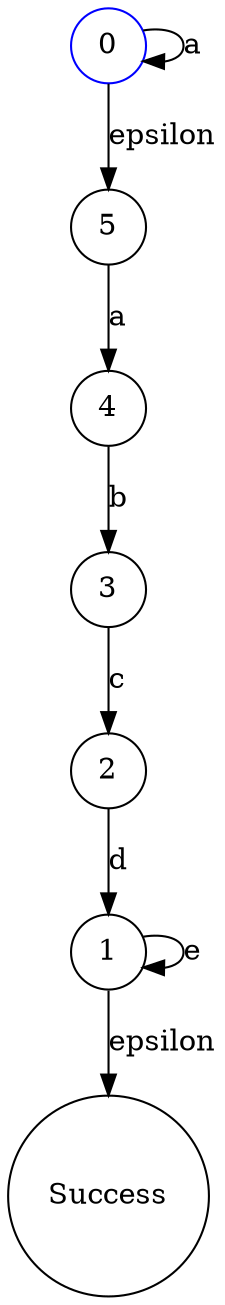 digraph TestCase9 { 0 [shape=circle,label="0",color="#0000FF"]; 1 [shape=circle,label="1",color="#000000"]; 2 [shape=circle,label="2",color="#000000"]; 3 [shape=circle,label="3",color="#000000"]; 4 [shape=circle,label="4",color="#000000"]; 5 [shape=circle,label="5",color="#000000"]; 6 [shape=circle,label="Success",color="#000000"]; 0 -> 0[label="a"]; 0 -> 5[label="epsilon"]; 1 -> 1[label="e"]; 1 -> 6[label="epsilon"]; 2 -> 1[label="d"]; 3 -> 2[label="c"]; 4 -> 3[label="b"]; 5 -> 4[label="a"]; }
